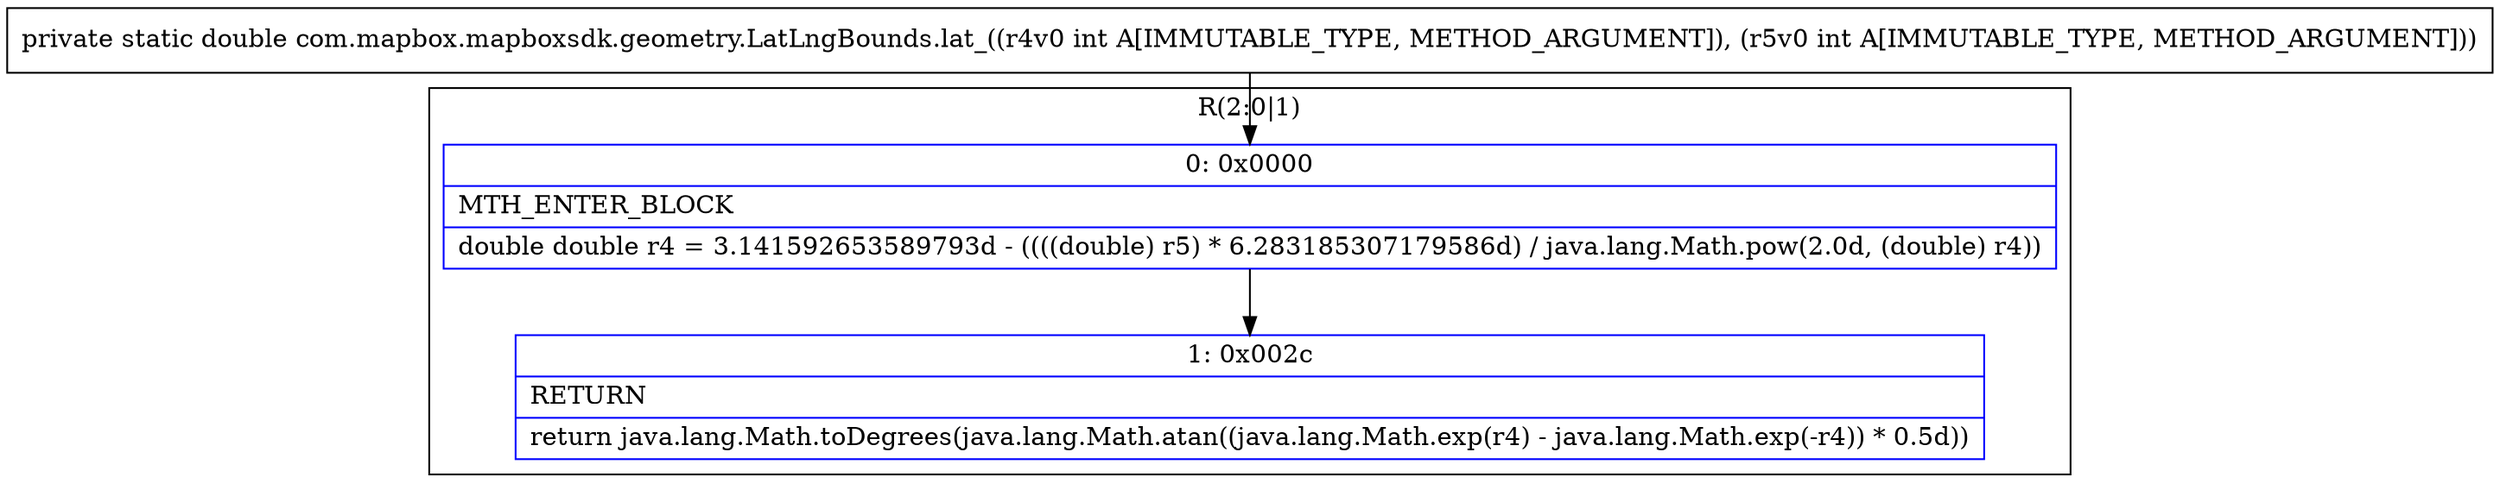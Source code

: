 digraph "CFG forcom.mapbox.mapboxsdk.geometry.LatLngBounds.lat_(II)D" {
subgraph cluster_Region_1809879517 {
label = "R(2:0|1)";
node [shape=record,color=blue];
Node_0 [shape=record,label="{0\:\ 0x0000|MTH_ENTER_BLOCK\l|double double r4 = 3.141592653589793d \- ((((double) r5) * 6.283185307179586d) \/ java.lang.Math.pow(2.0d, (double) r4))\l}"];
Node_1 [shape=record,label="{1\:\ 0x002c|RETURN\l|return java.lang.Math.toDegrees(java.lang.Math.atan((java.lang.Math.exp(r4) \- java.lang.Math.exp(\-r4)) * 0.5d))\l}"];
}
MethodNode[shape=record,label="{private static double com.mapbox.mapboxsdk.geometry.LatLngBounds.lat_((r4v0 int A[IMMUTABLE_TYPE, METHOD_ARGUMENT]), (r5v0 int A[IMMUTABLE_TYPE, METHOD_ARGUMENT])) }"];
MethodNode -> Node_0;
Node_0 -> Node_1;
}

